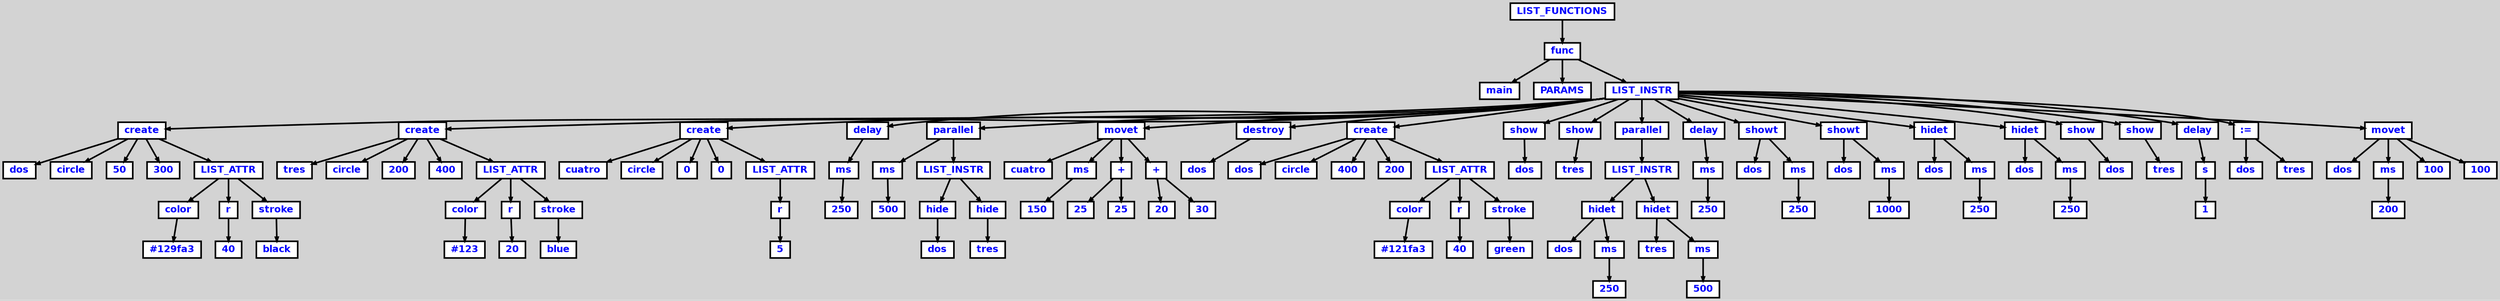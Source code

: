 digraph {

	ordering=out;
	ranksep=.4;
	bgcolor="lightgrey"; node [shape=box, fixedsize=false, fontsize=12, fontname="Helvetica-bold", fontcolor="blue"
		width=.25, height=.25, color="black", fillcolor="white", style="filled, solid, bold"];
	edge [arrowsize=.5, color="black", style="bold"]

  n0 [label="LIST_FUNCTIONS"];
  n1 [label="func"];
  n1 [label="func"];
  n2 [label="main"];
  n3 [label="PARAMS"];
  n4 [label="LIST_INSTR"];
  n4 [label="LIST_INSTR"];
  n5 [label="create"];
  n5 [label="create"];
  n6 [label="dos"];
  n7 [label="circle"];
  n8 [label="50"];
  n9 [label="300"];
  n10 [label="LIST_ATTR"];
  n10 [label="LIST_ATTR"];
  n11 [label="color"];
  n11 [label="color"];
  n12 [label="#129fa3"];
  n13 [label="r"];
  n13 [label="r"];
  n14 [label="40"];
  n15 [label="stroke"];
  n15 [label="stroke"];
  n16 [label="black"];
  n17 [label="create"];
  n17 [label="create"];
  n18 [label="tres"];
  n19 [label="circle"];
  n20 [label="200"];
  n21 [label="400"];
  n22 [label="LIST_ATTR"];
  n22 [label="LIST_ATTR"];
  n23 [label="color"];
  n23 [label="color"];
  n24 [label="#123"];
  n25 [label="r"];
  n25 [label="r"];
  n26 [label="20"];
  n27 [label="stroke"];
  n27 [label="stroke"];
  n28 [label="blue"];
  n29 [label="create"];
  n29 [label="create"];
  n30 [label="cuatro"];
  n31 [label="circle"];
  n32 [label="0"];
  n33 [label="0"];
  n34 [label="LIST_ATTR"];
  n34 [label="LIST_ATTR"];
  n35 [label="r"];
  n35 [label="r"];
  n36 [label="5"];
  n37 [label="delay"];
  n37 [label="delay"];
  n38 [label="ms"];
  n38 [label="ms"];
  n39 [label="250"];
  n40 [label="parallel"];
  n40 [label="parallel"];
  n41 [label="ms"];
  n41 [label="ms"];
  n42 [label="500"];
  n43 [label="LIST_INSTR"];
  n43 [label="LIST_INSTR"];
  n44 [label="hide"];
  n44 [label="hide"];
  n45 [label="dos"];
  n46 [label="hide"];
  n46 [label="hide"];
  n47 [label="tres"];
  n48 [label="movet"];
  n48 [label="movet"];
  n49 [label="cuatro"];
  n50 [label="ms"];
  n50 [label="ms"];
  n51 [label="150"];
  n52 [label="+"];
  n52 [label="+"];
  n53 [label="25"];
  n54 [label="25"];
  n55 [label="+"];
  n55 [label="+"];
  n56 [label="20"];
  n57 [label="30"];
  n58 [label="destroy"];
  n58 [label="destroy"];
  n59 [label="dos"];
  n60 [label="create"];
  n60 [label="create"];
  n61 [label="dos"];
  n62 [label="circle"];
  n63 [label="400"];
  n64 [label="200"];
  n65 [label="LIST_ATTR"];
  n65 [label="LIST_ATTR"];
  n66 [label="color"];
  n66 [label="color"];
  n67 [label="#121fa3"];
  n68 [label="r"];
  n68 [label="r"];
  n69 [label="40"];
  n70 [label="stroke"];
  n70 [label="stroke"];
  n71 [label="green"];
  n72 [label="show"];
  n72 [label="show"];
  n73 [label="dos"];
  n74 [label="show"];
  n74 [label="show"];
  n75 [label="tres"];
  n76 [label="parallel"];
  n76 [label="parallel"];
  n77 [label="LIST_INSTR"];
  n77 [label="LIST_INSTR"];
  n78 [label="hidet"];
  n78 [label="hidet"];
  n79 [label="dos"];
  n80 [label="ms"];
  n80 [label="ms"];
  n81 [label="250"];
  n82 [label="hidet"];
  n82 [label="hidet"];
  n83 [label="tres"];
  n84 [label="ms"];
  n84 [label="ms"];
  n85 [label="500"];
  n86 [label="delay"];
  n86 [label="delay"];
  n87 [label="ms"];
  n87 [label="ms"];
  n88 [label="250"];
  n89 [label="showt"];
  n89 [label="showt"];
  n90 [label="dos"];
  n91 [label="ms"];
  n91 [label="ms"];
  n92 [label="250"];
  n93 [label="showt"];
  n93 [label="showt"];
  n94 [label="dos"];
  n95 [label="ms"];
  n95 [label="ms"];
  n96 [label="1000"];
  n97 [label="hidet"];
  n97 [label="hidet"];
  n98 [label="dos"];
  n99 [label="ms"];
  n99 [label="ms"];
  n100 [label="250"];
  n101 [label="hidet"];
  n101 [label="hidet"];
  n102 [label="dos"];
  n103 [label="ms"];
  n103 [label="ms"];
  n104 [label="250"];
  n105 [label="show"];
  n105 [label="show"];
  n106 [label="dos"];
  n107 [label="show"];
  n107 [label="show"];
  n108 [label="tres"];
  n109 [label="delay"];
  n109 [label="delay"];
  n110 [label="s"];
  n110 [label="s"];
  n111 [label="1"];
  n112 [label=":="];
  n112 [label=":="];
  n113 [label="dos"];
  n114 [label="tres"];
  n115 [label="movet"];
  n115 [label="movet"];
  n116 [label="dos"];
  n117 [label="ms"];
  n117 [label="ms"];
  n118 [label="200"];
  n119 [label="100"];
  n120 [label="100"];

  n0 -> n1 // "LIST_FUNCTIONS" -> "func"
  n1 -> n2 // "func" -> "main"
  n1 -> n3 // "func" -> "PARAMS"
  n1 -> n4 // "func" -> "LIST_INSTR"
  n4 -> n5 // "LIST_INSTR" -> "create"
  n5 -> n6 // "create" -> "dos"
  n5 -> n7 // "create" -> "circle"
  n5 -> n8 // "create" -> "50"
  n5 -> n9 // "create" -> "300"
  n5 -> n10 // "create" -> "LIST_ATTR"
  n10 -> n11 // "LIST_ATTR" -> "color"
  n11 -> n12 // "color" -> "#129fa3"
  n10 -> n13 // "LIST_ATTR" -> "r"
  n13 -> n14 // "r" -> "40"
  n10 -> n15 // "LIST_ATTR" -> "stroke"
  n15 -> n16 // "stroke" -> "black"
  n4 -> n17 // "LIST_INSTR" -> "create"
  n17 -> n18 // "create" -> "tres"
  n17 -> n19 // "create" -> "circle"
  n17 -> n20 // "create" -> "200"
  n17 -> n21 // "create" -> "400"
  n17 -> n22 // "create" -> "LIST_ATTR"
  n22 -> n23 // "LIST_ATTR" -> "color"
  n23 -> n24 // "color" -> "#123"
  n22 -> n25 // "LIST_ATTR" -> "r"
  n25 -> n26 // "r" -> "20"
  n22 -> n27 // "LIST_ATTR" -> "stroke"
  n27 -> n28 // "stroke" -> "blue"
  n4 -> n29 // "LIST_INSTR" -> "create"
  n29 -> n30 // "create" -> "cuatro"
  n29 -> n31 // "create" -> "circle"
  n29 -> n32 // "create" -> "0"
  n29 -> n33 // "create" -> "0"
  n29 -> n34 // "create" -> "LIST_ATTR"
  n34 -> n35 // "LIST_ATTR" -> "r"
  n35 -> n36 // "r" -> "5"
  n4 -> n37 // "LIST_INSTR" -> "delay"
  n37 -> n38 // "delay" -> "ms"
  n38 -> n39 // "ms" -> "250"
  n4 -> n40 // "LIST_INSTR" -> "parallel"
  n40 -> n41 // "parallel" -> "ms"
  n41 -> n42 // "ms" -> "500"
  n40 -> n43 // "parallel" -> "LIST_INSTR"
  n43 -> n44 // "LIST_INSTR" -> "hide"
  n44 -> n45 // "hide" -> "dos"
  n43 -> n46 // "LIST_INSTR" -> "hide"
  n46 -> n47 // "hide" -> "tres"
  n4 -> n48 // "LIST_INSTR" -> "movet"
  n48 -> n49 // "movet" -> "cuatro"
  n48 -> n50 // "movet" -> "ms"
  n50 -> n51 // "ms" -> "150"
  n48 -> n52 // "movet" -> "+"
  n52 -> n53 // "+" -> "25"
  n52 -> n54 // "+" -> "25"
  n48 -> n55 // "movet" -> "+"
  n55 -> n56 // "+" -> "20"
  n55 -> n57 // "+" -> "30"
  n4 -> n58 // "LIST_INSTR" -> "destroy"
  n58 -> n59 // "destroy" -> "dos"
  n4 -> n60 // "LIST_INSTR" -> "create"
  n60 -> n61 // "create" -> "dos"
  n60 -> n62 // "create" -> "circle"
  n60 -> n63 // "create" -> "400"
  n60 -> n64 // "create" -> "200"
  n60 -> n65 // "create" -> "LIST_ATTR"
  n65 -> n66 // "LIST_ATTR" -> "color"
  n66 -> n67 // "color" -> "#121fa3"
  n65 -> n68 // "LIST_ATTR" -> "r"
  n68 -> n69 // "r" -> "40"
  n65 -> n70 // "LIST_ATTR" -> "stroke"
  n70 -> n71 // "stroke" -> "green"
  n4 -> n72 // "LIST_INSTR" -> "show"
  n72 -> n73 // "show" -> "dos"
  n4 -> n74 // "LIST_INSTR" -> "show"
  n74 -> n75 // "show" -> "tres"
  n4 -> n76 // "LIST_INSTR" -> "parallel"
  n76 -> n77 // "parallel" -> "LIST_INSTR"
  n77 -> n78 // "LIST_INSTR" -> "hidet"
  n78 -> n79 // "hidet" -> "dos"
  n78 -> n80 // "hidet" -> "ms"
  n80 -> n81 // "ms" -> "250"
  n77 -> n82 // "LIST_INSTR" -> "hidet"
  n82 -> n83 // "hidet" -> "tres"
  n82 -> n84 // "hidet" -> "ms"
  n84 -> n85 // "ms" -> "500"
  n4 -> n86 // "LIST_INSTR" -> "delay"
  n86 -> n87 // "delay" -> "ms"
  n87 -> n88 // "ms" -> "250"
  n4 -> n89 // "LIST_INSTR" -> "showt"
  n89 -> n90 // "showt" -> "dos"
  n89 -> n91 // "showt" -> "ms"
  n91 -> n92 // "ms" -> "250"
  n4 -> n93 // "LIST_INSTR" -> "showt"
  n93 -> n94 // "showt" -> "dos"
  n93 -> n95 // "showt" -> "ms"
  n95 -> n96 // "ms" -> "1000"
  n4 -> n97 // "LIST_INSTR" -> "hidet"
  n97 -> n98 // "hidet" -> "dos"
  n97 -> n99 // "hidet" -> "ms"
  n99 -> n100 // "ms" -> "250"
  n4 -> n101 // "LIST_INSTR" -> "hidet"
  n101 -> n102 // "hidet" -> "dos"
  n101 -> n103 // "hidet" -> "ms"
  n103 -> n104 // "ms" -> "250"
  n4 -> n105 // "LIST_INSTR" -> "show"
  n105 -> n106 // "show" -> "dos"
  n4 -> n107 // "LIST_INSTR" -> "show"
  n107 -> n108 // "show" -> "tres"
  n4 -> n109 // "LIST_INSTR" -> "delay"
  n109 -> n110 // "delay" -> "s"
  n110 -> n111 // "s" -> "1"
  n4 -> n112 // "LIST_INSTR" -> ":="
  n112 -> n113 // ":=" -> "dos"
  n112 -> n114 // ":=" -> "tres"
  n4 -> n115 // "LIST_INSTR" -> "movet"
  n115 -> n116 // "movet" -> "dos"
  n115 -> n117 // "movet" -> "ms"
  n117 -> n118 // "ms" -> "200"
  n115 -> n119 // "movet" -> "100"
  n115 -> n120 // "movet" -> "100"

}
